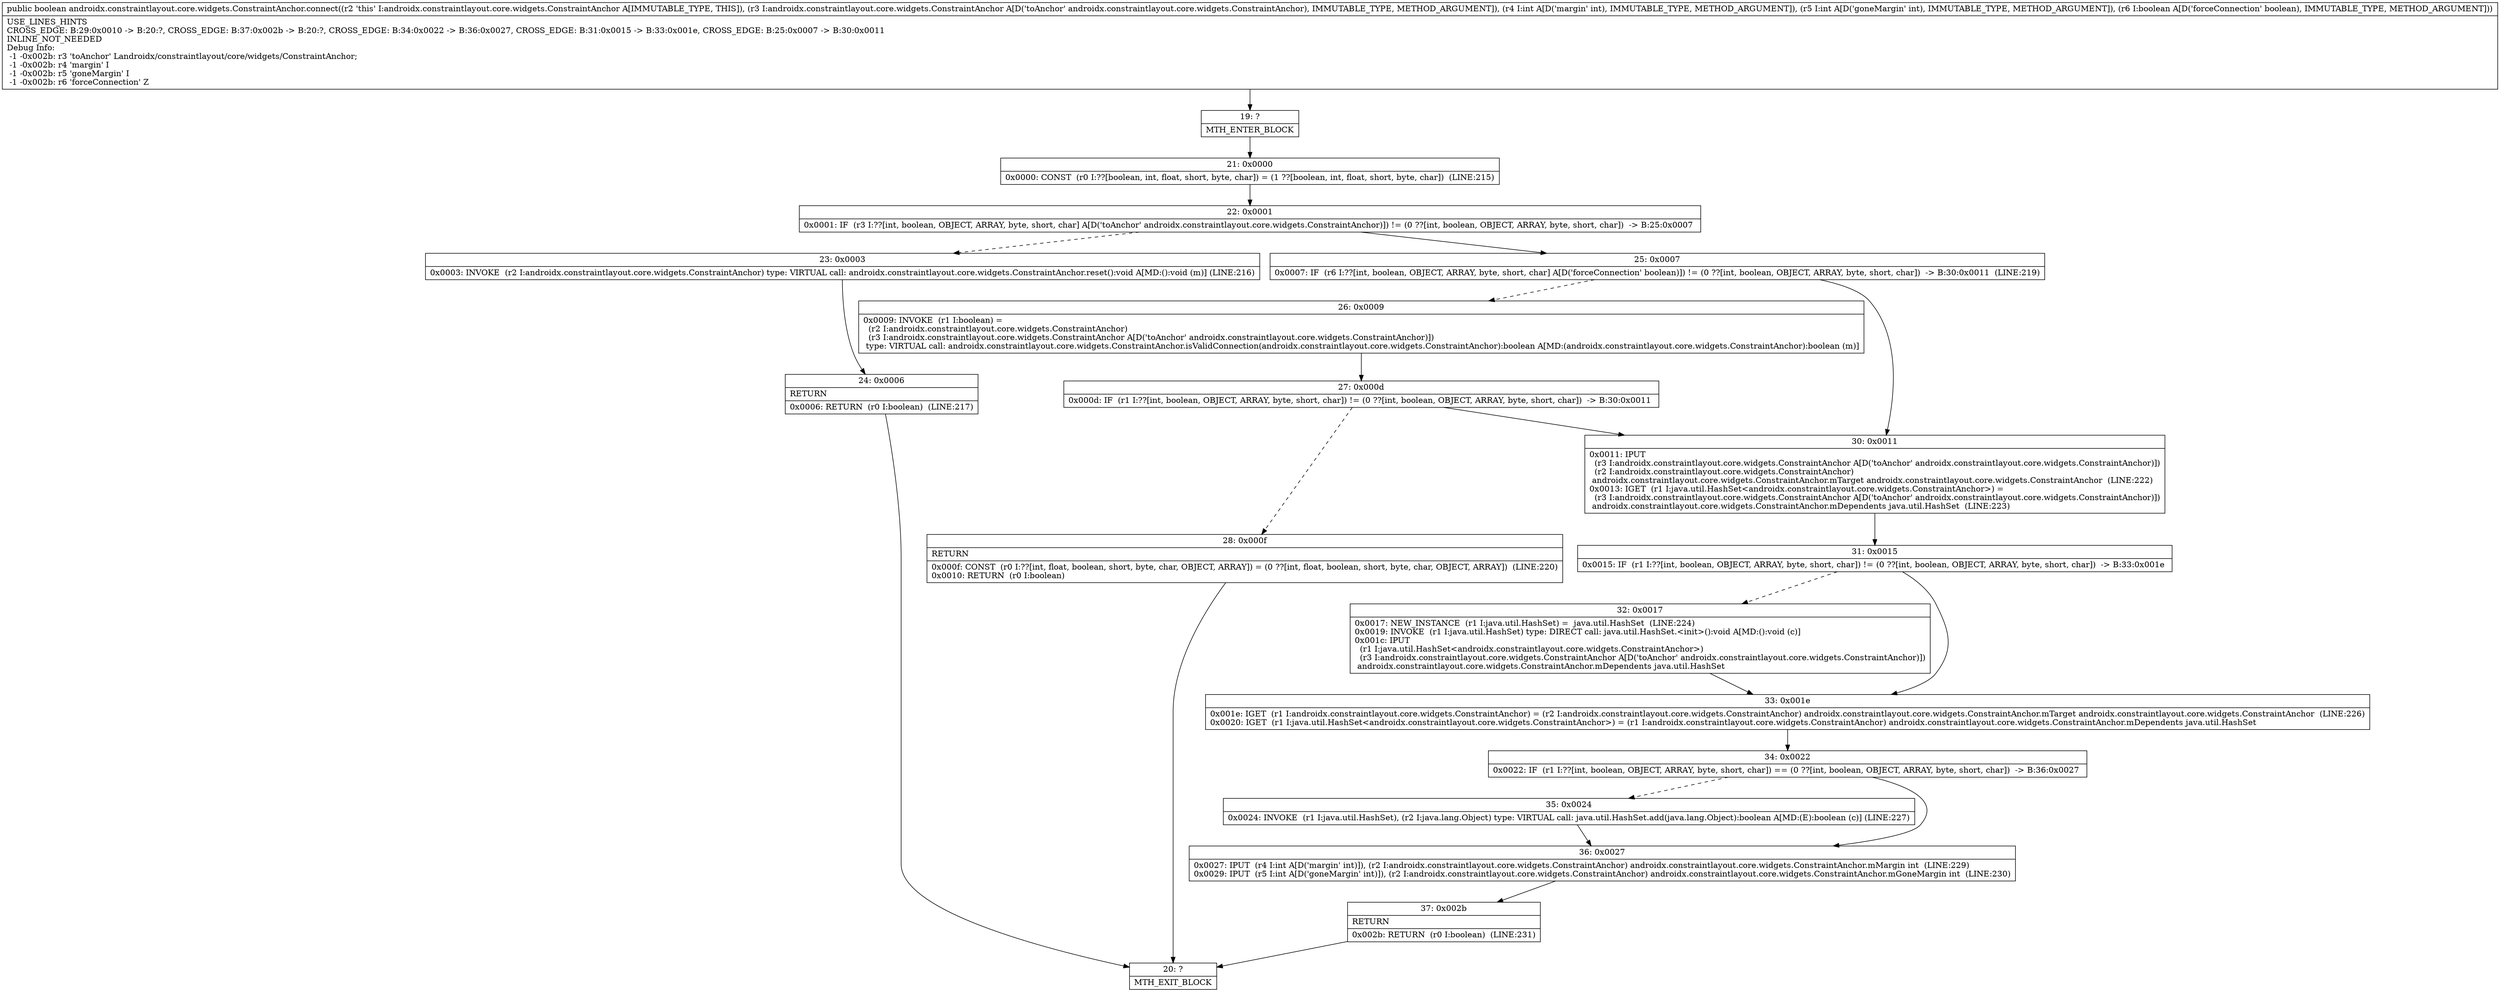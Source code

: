 digraph "CFG forandroidx.constraintlayout.core.widgets.ConstraintAnchor.connect(Landroidx\/constraintlayout\/core\/widgets\/ConstraintAnchor;IIZ)Z" {
Node_19 [shape=record,label="{19\:\ ?|MTH_ENTER_BLOCK\l}"];
Node_21 [shape=record,label="{21\:\ 0x0000|0x0000: CONST  (r0 I:??[boolean, int, float, short, byte, char]) = (1 ??[boolean, int, float, short, byte, char])  (LINE:215)\l}"];
Node_22 [shape=record,label="{22\:\ 0x0001|0x0001: IF  (r3 I:??[int, boolean, OBJECT, ARRAY, byte, short, char] A[D('toAnchor' androidx.constraintlayout.core.widgets.ConstraintAnchor)]) != (0 ??[int, boolean, OBJECT, ARRAY, byte, short, char])  \-\> B:25:0x0007 \l}"];
Node_23 [shape=record,label="{23\:\ 0x0003|0x0003: INVOKE  (r2 I:androidx.constraintlayout.core.widgets.ConstraintAnchor) type: VIRTUAL call: androidx.constraintlayout.core.widgets.ConstraintAnchor.reset():void A[MD:():void (m)] (LINE:216)\l}"];
Node_24 [shape=record,label="{24\:\ 0x0006|RETURN\l|0x0006: RETURN  (r0 I:boolean)  (LINE:217)\l}"];
Node_20 [shape=record,label="{20\:\ ?|MTH_EXIT_BLOCK\l}"];
Node_25 [shape=record,label="{25\:\ 0x0007|0x0007: IF  (r6 I:??[int, boolean, OBJECT, ARRAY, byte, short, char] A[D('forceConnection' boolean)]) != (0 ??[int, boolean, OBJECT, ARRAY, byte, short, char])  \-\> B:30:0x0011  (LINE:219)\l}"];
Node_26 [shape=record,label="{26\:\ 0x0009|0x0009: INVOKE  (r1 I:boolean) = \l  (r2 I:androidx.constraintlayout.core.widgets.ConstraintAnchor)\l  (r3 I:androidx.constraintlayout.core.widgets.ConstraintAnchor A[D('toAnchor' androidx.constraintlayout.core.widgets.ConstraintAnchor)])\l type: VIRTUAL call: androidx.constraintlayout.core.widgets.ConstraintAnchor.isValidConnection(androidx.constraintlayout.core.widgets.ConstraintAnchor):boolean A[MD:(androidx.constraintlayout.core.widgets.ConstraintAnchor):boolean (m)]\l}"];
Node_27 [shape=record,label="{27\:\ 0x000d|0x000d: IF  (r1 I:??[int, boolean, OBJECT, ARRAY, byte, short, char]) != (0 ??[int, boolean, OBJECT, ARRAY, byte, short, char])  \-\> B:30:0x0011 \l}"];
Node_28 [shape=record,label="{28\:\ 0x000f|RETURN\l|0x000f: CONST  (r0 I:??[int, float, boolean, short, byte, char, OBJECT, ARRAY]) = (0 ??[int, float, boolean, short, byte, char, OBJECT, ARRAY])  (LINE:220)\l0x0010: RETURN  (r0 I:boolean) \l}"];
Node_30 [shape=record,label="{30\:\ 0x0011|0x0011: IPUT  \l  (r3 I:androidx.constraintlayout.core.widgets.ConstraintAnchor A[D('toAnchor' androidx.constraintlayout.core.widgets.ConstraintAnchor)])\l  (r2 I:androidx.constraintlayout.core.widgets.ConstraintAnchor)\l androidx.constraintlayout.core.widgets.ConstraintAnchor.mTarget androidx.constraintlayout.core.widgets.ConstraintAnchor  (LINE:222)\l0x0013: IGET  (r1 I:java.util.HashSet\<androidx.constraintlayout.core.widgets.ConstraintAnchor\>) = \l  (r3 I:androidx.constraintlayout.core.widgets.ConstraintAnchor A[D('toAnchor' androidx.constraintlayout.core.widgets.ConstraintAnchor)])\l androidx.constraintlayout.core.widgets.ConstraintAnchor.mDependents java.util.HashSet  (LINE:223)\l}"];
Node_31 [shape=record,label="{31\:\ 0x0015|0x0015: IF  (r1 I:??[int, boolean, OBJECT, ARRAY, byte, short, char]) != (0 ??[int, boolean, OBJECT, ARRAY, byte, short, char])  \-\> B:33:0x001e \l}"];
Node_32 [shape=record,label="{32\:\ 0x0017|0x0017: NEW_INSTANCE  (r1 I:java.util.HashSet) =  java.util.HashSet  (LINE:224)\l0x0019: INVOKE  (r1 I:java.util.HashSet) type: DIRECT call: java.util.HashSet.\<init\>():void A[MD:():void (c)]\l0x001c: IPUT  \l  (r1 I:java.util.HashSet\<androidx.constraintlayout.core.widgets.ConstraintAnchor\>)\l  (r3 I:androidx.constraintlayout.core.widgets.ConstraintAnchor A[D('toAnchor' androidx.constraintlayout.core.widgets.ConstraintAnchor)])\l androidx.constraintlayout.core.widgets.ConstraintAnchor.mDependents java.util.HashSet \l}"];
Node_33 [shape=record,label="{33\:\ 0x001e|0x001e: IGET  (r1 I:androidx.constraintlayout.core.widgets.ConstraintAnchor) = (r2 I:androidx.constraintlayout.core.widgets.ConstraintAnchor) androidx.constraintlayout.core.widgets.ConstraintAnchor.mTarget androidx.constraintlayout.core.widgets.ConstraintAnchor  (LINE:226)\l0x0020: IGET  (r1 I:java.util.HashSet\<androidx.constraintlayout.core.widgets.ConstraintAnchor\>) = (r1 I:androidx.constraintlayout.core.widgets.ConstraintAnchor) androidx.constraintlayout.core.widgets.ConstraintAnchor.mDependents java.util.HashSet \l}"];
Node_34 [shape=record,label="{34\:\ 0x0022|0x0022: IF  (r1 I:??[int, boolean, OBJECT, ARRAY, byte, short, char]) == (0 ??[int, boolean, OBJECT, ARRAY, byte, short, char])  \-\> B:36:0x0027 \l}"];
Node_35 [shape=record,label="{35\:\ 0x0024|0x0024: INVOKE  (r1 I:java.util.HashSet), (r2 I:java.lang.Object) type: VIRTUAL call: java.util.HashSet.add(java.lang.Object):boolean A[MD:(E):boolean (c)] (LINE:227)\l}"];
Node_36 [shape=record,label="{36\:\ 0x0027|0x0027: IPUT  (r4 I:int A[D('margin' int)]), (r2 I:androidx.constraintlayout.core.widgets.ConstraintAnchor) androidx.constraintlayout.core.widgets.ConstraintAnchor.mMargin int  (LINE:229)\l0x0029: IPUT  (r5 I:int A[D('goneMargin' int)]), (r2 I:androidx.constraintlayout.core.widgets.ConstraintAnchor) androidx.constraintlayout.core.widgets.ConstraintAnchor.mGoneMargin int  (LINE:230)\l}"];
Node_37 [shape=record,label="{37\:\ 0x002b|RETURN\l|0x002b: RETURN  (r0 I:boolean)  (LINE:231)\l}"];
MethodNode[shape=record,label="{public boolean androidx.constraintlayout.core.widgets.ConstraintAnchor.connect((r2 'this' I:androidx.constraintlayout.core.widgets.ConstraintAnchor A[IMMUTABLE_TYPE, THIS]), (r3 I:androidx.constraintlayout.core.widgets.ConstraintAnchor A[D('toAnchor' androidx.constraintlayout.core.widgets.ConstraintAnchor), IMMUTABLE_TYPE, METHOD_ARGUMENT]), (r4 I:int A[D('margin' int), IMMUTABLE_TYPE, METHOD_ARGUMENT]), (r5 I:int A[D('goneMargin' int), IMMUTABLE_TYPE, METHOD_ARGUMENT]), (r6 I:boolean A[D('forceConnection' boolean), IMMUTABLE_TYPE, METHOD_ARGUMENT]))  | USE_LINES_HINTS\lCROSS_EDGE: B:29:0x0010 \-\> B:20:?, CROSS_EDGE: B:37:0x002b \-\> B:20:?, CROSS_EDGE: B:34:0x0022 \-\> B:36:0x0027, CROSS_EDGE: B:31:0x0015 \-\> B:33:0x001e, CROSS_EDGE: B:25:0x0007 \-\> B:30:0x0011\lINLINE_NOT_NEEDED\lDebug Info:\l  \-1 \-0x002b: r3 'toAnchor' Landroidx\/constraintlayout\/core\/widgets\/ConstraintAnchor;\l  \-1 \-0x002b: r4 'margin' I\l  \-1 \-0x002b: r5 'goneMargin' I\l  \-1 \-0x002b: r6 'forceConnection' Z\l}"];
MethodNode -> Node_19;Node_19 -> Node_21;
Node_21 -> Node_22;
Node_22 -> Node_23[style=dashed];
Node_22 -> Node_25;
Node_23 -> Node_24;
Node_24 -> Node_20;
Node_25 -> Node_26[style=dashed];
Node_25 -> Node_30;
Node_26 -> Node_27;
Node_27 -> Node_28[style=dashed];
Node_27 -> Node_30;
Node_28 -> Node_20;
Node_30 -> Node_31;
Node_31 -> Node_32[style=dashed];
Node_31 -> Node_33;
Node_32 -> Node_33;
Node_33 -> Node_34;
Node_34 -> Node_35[style=dashed];
Node_34 -> Node_36;
Node_35 -> Node_36;
Node_36 -> Node_37;
Node_37 -> Node_20;
}

